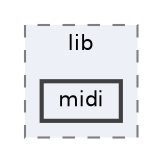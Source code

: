 digraph "C:/Users/Smon/source/MTAP-MIDI-Guitar-Converter/firmware/MIDI-Testing/lib/midi"
{
 // LATEX_PDF_SIZE
  bgcolor="transparent";
  edge [fontname=Helvetica,fontsize=10,labelfontname=Helvetica,labelfontsize=10];
  node [fontname=Helvetica,fontsize=10,shape=box,height=0.2,width=0.4];
  compound=true
  subgraph clusterdir_2eece4efa5fb6c11d2a68fc794e2ed49 {
    graph [ bgcolor="#edf0f7", pencolor="grey50", label="lib", fontname=Helvetica,fontsize=10 style="filled,dashed", URL="dir_2eece4efa5fb6c11d2a68fc794e2ed49.html",tooltip=""]
  dir_0ead6e45edfdb4ee7338c02bc58b004b [label="midi", fillcolor="#edf0f7", color="grey25", style="filled,bold", URL="dir_0ead6e45edfdb4ee7338c02bc58b004b.html",tooltip=""];
  }
}
